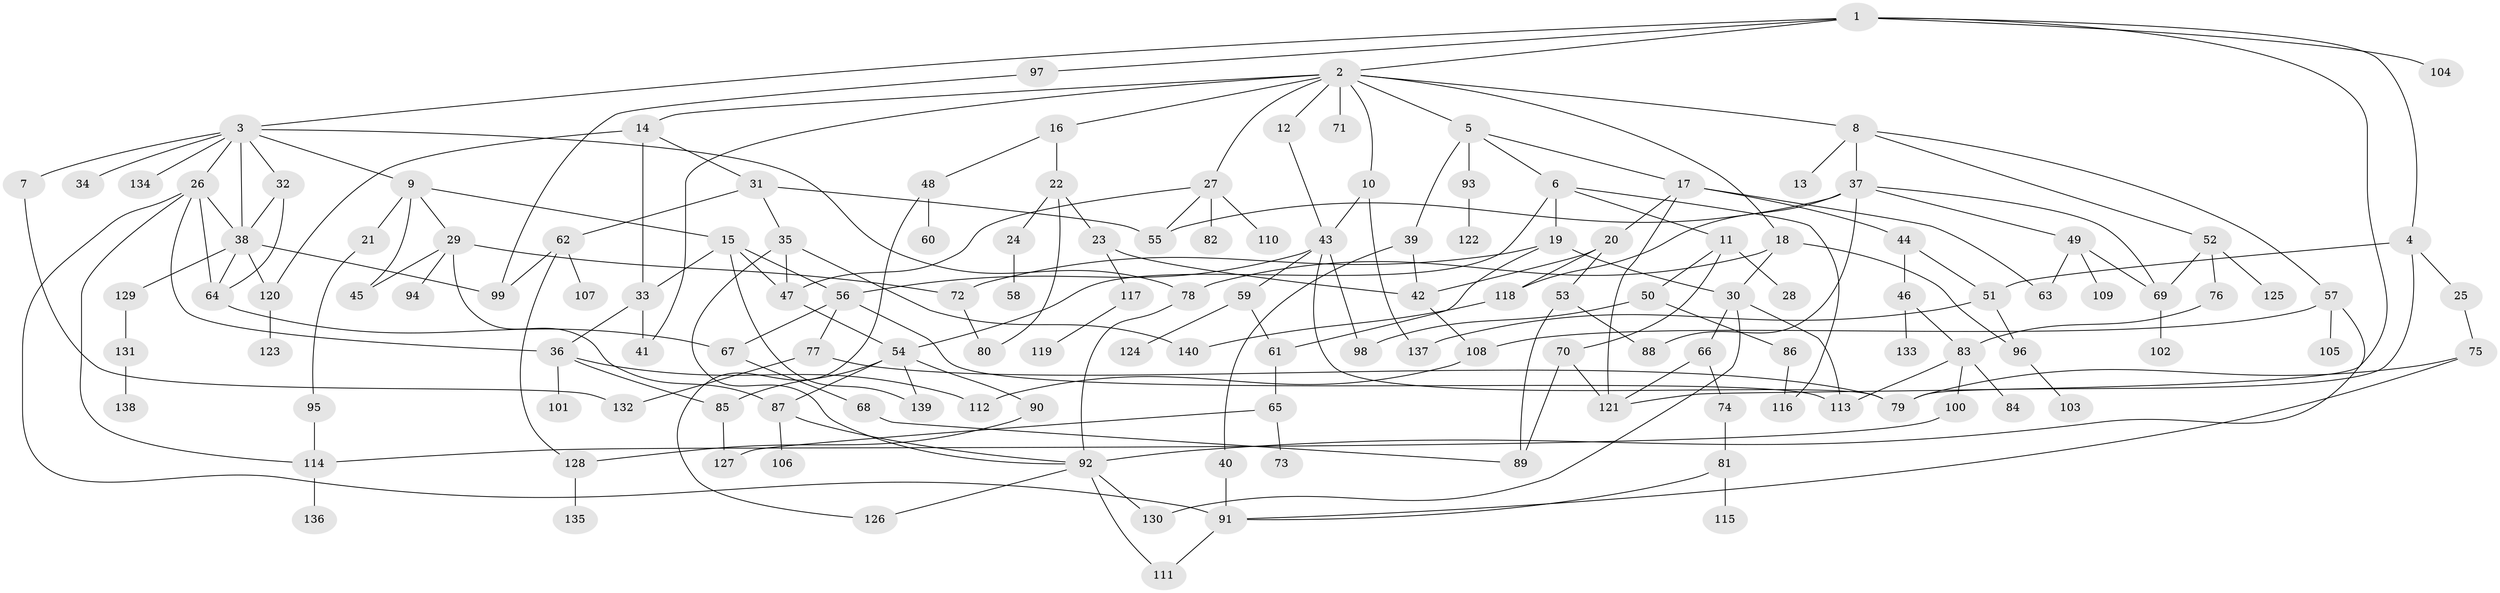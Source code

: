 // Generated by graph-tools (version 1.1) at 2025/10/02/27/25 16:10:53]
// undirected, 140 vertices, 206 edges
graph export_dot {
graph [start="1"]
  node [color=gray90,style=filled];
  1;
  2;
  3;
  4;
  5;
  6;
  7;
  8;
  9;
  10;
  11;
  12;
  13;
  14;
  15;
  16;
  17;
  18;
  19;
  20;
  21;
  22;
  23;
  24;
  25;
  26;
  27;
  28;
  29;
  30;
  31;
  32;
  33;
  34;
  35;
  36;
  37;
  38;
  39;
  40;
  41;
  42;
  43;
  44;
  45;
  46;
  47;
  48;
  49;
  50;
  51;
  52;
  53;
  54;
  55;
  56;
  57;
  58;
  59;
  60;
  61;
  62;
  63;
  64;
  65;
  66;
  67;
  68;
  69;
  70;
  71;
  72;
  73;
  74;
  75;
  76;
  77;
  78;
  79;
  80;
  81;
  82;
  83;
  84;
  85;
  86;
  87;
  88;
  89;
  90;
  91;
  92;
  93;
  94;
  95;
  96;
  97;
  98;
  99;
  100;
  101;
  102;
  103;
  104;
  105;
  106;
  107;
  108;
  109;
  110;
  111;
  112;
  113;
  114;
  115;
  116;
  117;
  118;
  119;
  120;
  121;
  122;
  123;
  124;
  125;
  126;
  127;
  128;
  129;
  130;
  131;
  132;
  133;
  134;
  135;
  136;
  137;
  138;
  139;
  140;
  1 -- 2;
  1 -- 3;
  1 -- 4;
  1 -- 97;
  1 -- 104;
  1 -- 121;
  2 -- 5;
  2 -- 8;
  2 -- 10;
  2 -- 12;
  2 -- 14;
  2 -- 16;
  2 -- 18;
  2 -- 27;
  2 -- 71;
  2 -- 41;
  3 -- 7;
  3 -- 9;
  3 -- 26;
  3 -- 32;
  3 -- 34;
  3 -- 134;
  3 -- 38;
  3 -- 78;
  4 -- 25;
  4 -- 79;
  4 -- 51;
  5 -- 6;
  5 -- 17;
  5 -- 39;
  5 -- 93;
  6 -- 11;
  6 -- 19;
  6 -- 116;
  6 -- 54;
  7 -- 132;
  8 -- 13;
  8 -- 37;
  8 -- 52;
  8 -- 57;
  9 -- 15;
  9 -- 21;
  9 -- 29;
  9 -- 45;
  10 -- 137;
  10 -- 43;
  11 -- 28;
  11 -- 50;
  11 -- 70;
  12 -- 43;
  14 -- 31;
  14 -- 33;
  14 -- 120;
  15 -- 139;
  15 -- 47;
  15 -- 56;
  15 -- 33;
  16 -- 22;
  16 -- 48;
  17 -- 20;
  17 -- 44;
  17 -- 121;
  17 -- 63;
  18 -- 78;
  18 -- 96;
  18 -- 30;
  19 -- 30;
  19 -- 72;
  19 -- 61;
  20 -- 53;
  20 -- 118;
  20 -- 42;
  21 -- 95;
  22 -- 23;
  22 -- 24;
  22 -- 80;
  23 -- 117;
  23 -- 42;
  24 -- 58;
  25 -- 75;
  26 -- 38;
  26 -- 64;
  26 -- 36;
  26 -- 114;
  26 -- 91;
  27 -- 47;
  27 -- 82;
  27 -- 110;
  27 -- 55;
  29 -- 45;
  29 -- 72;
  29 -- 94;
  29 -- 87;
  30 -- 66;
  30 -- 130;
  30 -- 113;
  31 -- 35;
  31 -- 55;
  31 -- 62;
  32 -- 64;
  32 -- 38;
  33 -- 36;
  33 -- 41;
  35 -- 140;
  35 -- 92;
  35 -- 47;
  36 -- 85;
  36 -- 101;
  36 -- 112;
  37 -- 49;
  37 -- 118;
  37 -- 88;
  37 -- 55;
  37 -- 69;
  38 -- 129;
  38 -- 120;
  38 -- 64;
  38 -- 99;
  39 -- 40;
  39 -- 42;
  40 -- 91;
  42 -- 108;
  43 -- 56;
  43 -- 59;
  43 -- 98;
  43 -- 79;
  44 -- 46;
  44 -- 51;
  46 -- 133;
  46 -- 83;
  47 -- 54;
  48 -- 60;
  48 -- 126;
  49 -- 63;
  49 -- 109;
  49 -- 69;
  50 -- 86;
  50 -- 98;
  51 -- 137;
  51 -- 96;
  52 -- 69;
  52 -- 76;
  52 -- 125;
  53 -- 88;
  53 -- 89;
  54 -- 87;
  54 -- 90;
  54 -- 85;
  54 -- 139;
  56 -- 67;
  56 -- 77;
  56 -- 113;
  57 -- 105;
  57 -- 108;
  57 -- 92;
  59 -- 61;
  59 -- 124;
  61 -- 65;
  62 -- 99;
  62 -- 107;
  62 -- 128;
  64 -- 67;
  65 -- 73;
  65 -- 127;
  66 -- 74;
  66 -- 121;
  67 -- 68;
  68 -- 89;
  69 -- 102;
  70 -- 89;
  70 -- 121;
  72 -- 80;
  74 -- 81;
  75 -- 91;
  75 -- 79;
  76 -- 83;
  77 -- 132;
  77 -- 79;
  78 -- 92;
  81 -- 115;
  81 -- 91;
  83 -- 84;
  83 -- 100;
  83 -- 113;
  85 -- 127;
  86 -- 116;
  87 -- 106;
  87 -- 92;
  90 -- 128;
  91 -- 111;
  92 -- 111;
  92 -- 126;
  92 -- 130;
  93 -- 122;
  95 -- 114;
  96 -- 103;
  97 -- 99;
  100 -- 114;
  108 -- 112;
  114 -- 136;
  117 -- 119;
  118 -- 140;
  120 -- 123;
  128 -- 135;
  129 -- 131;
  131 -- 138;
}
